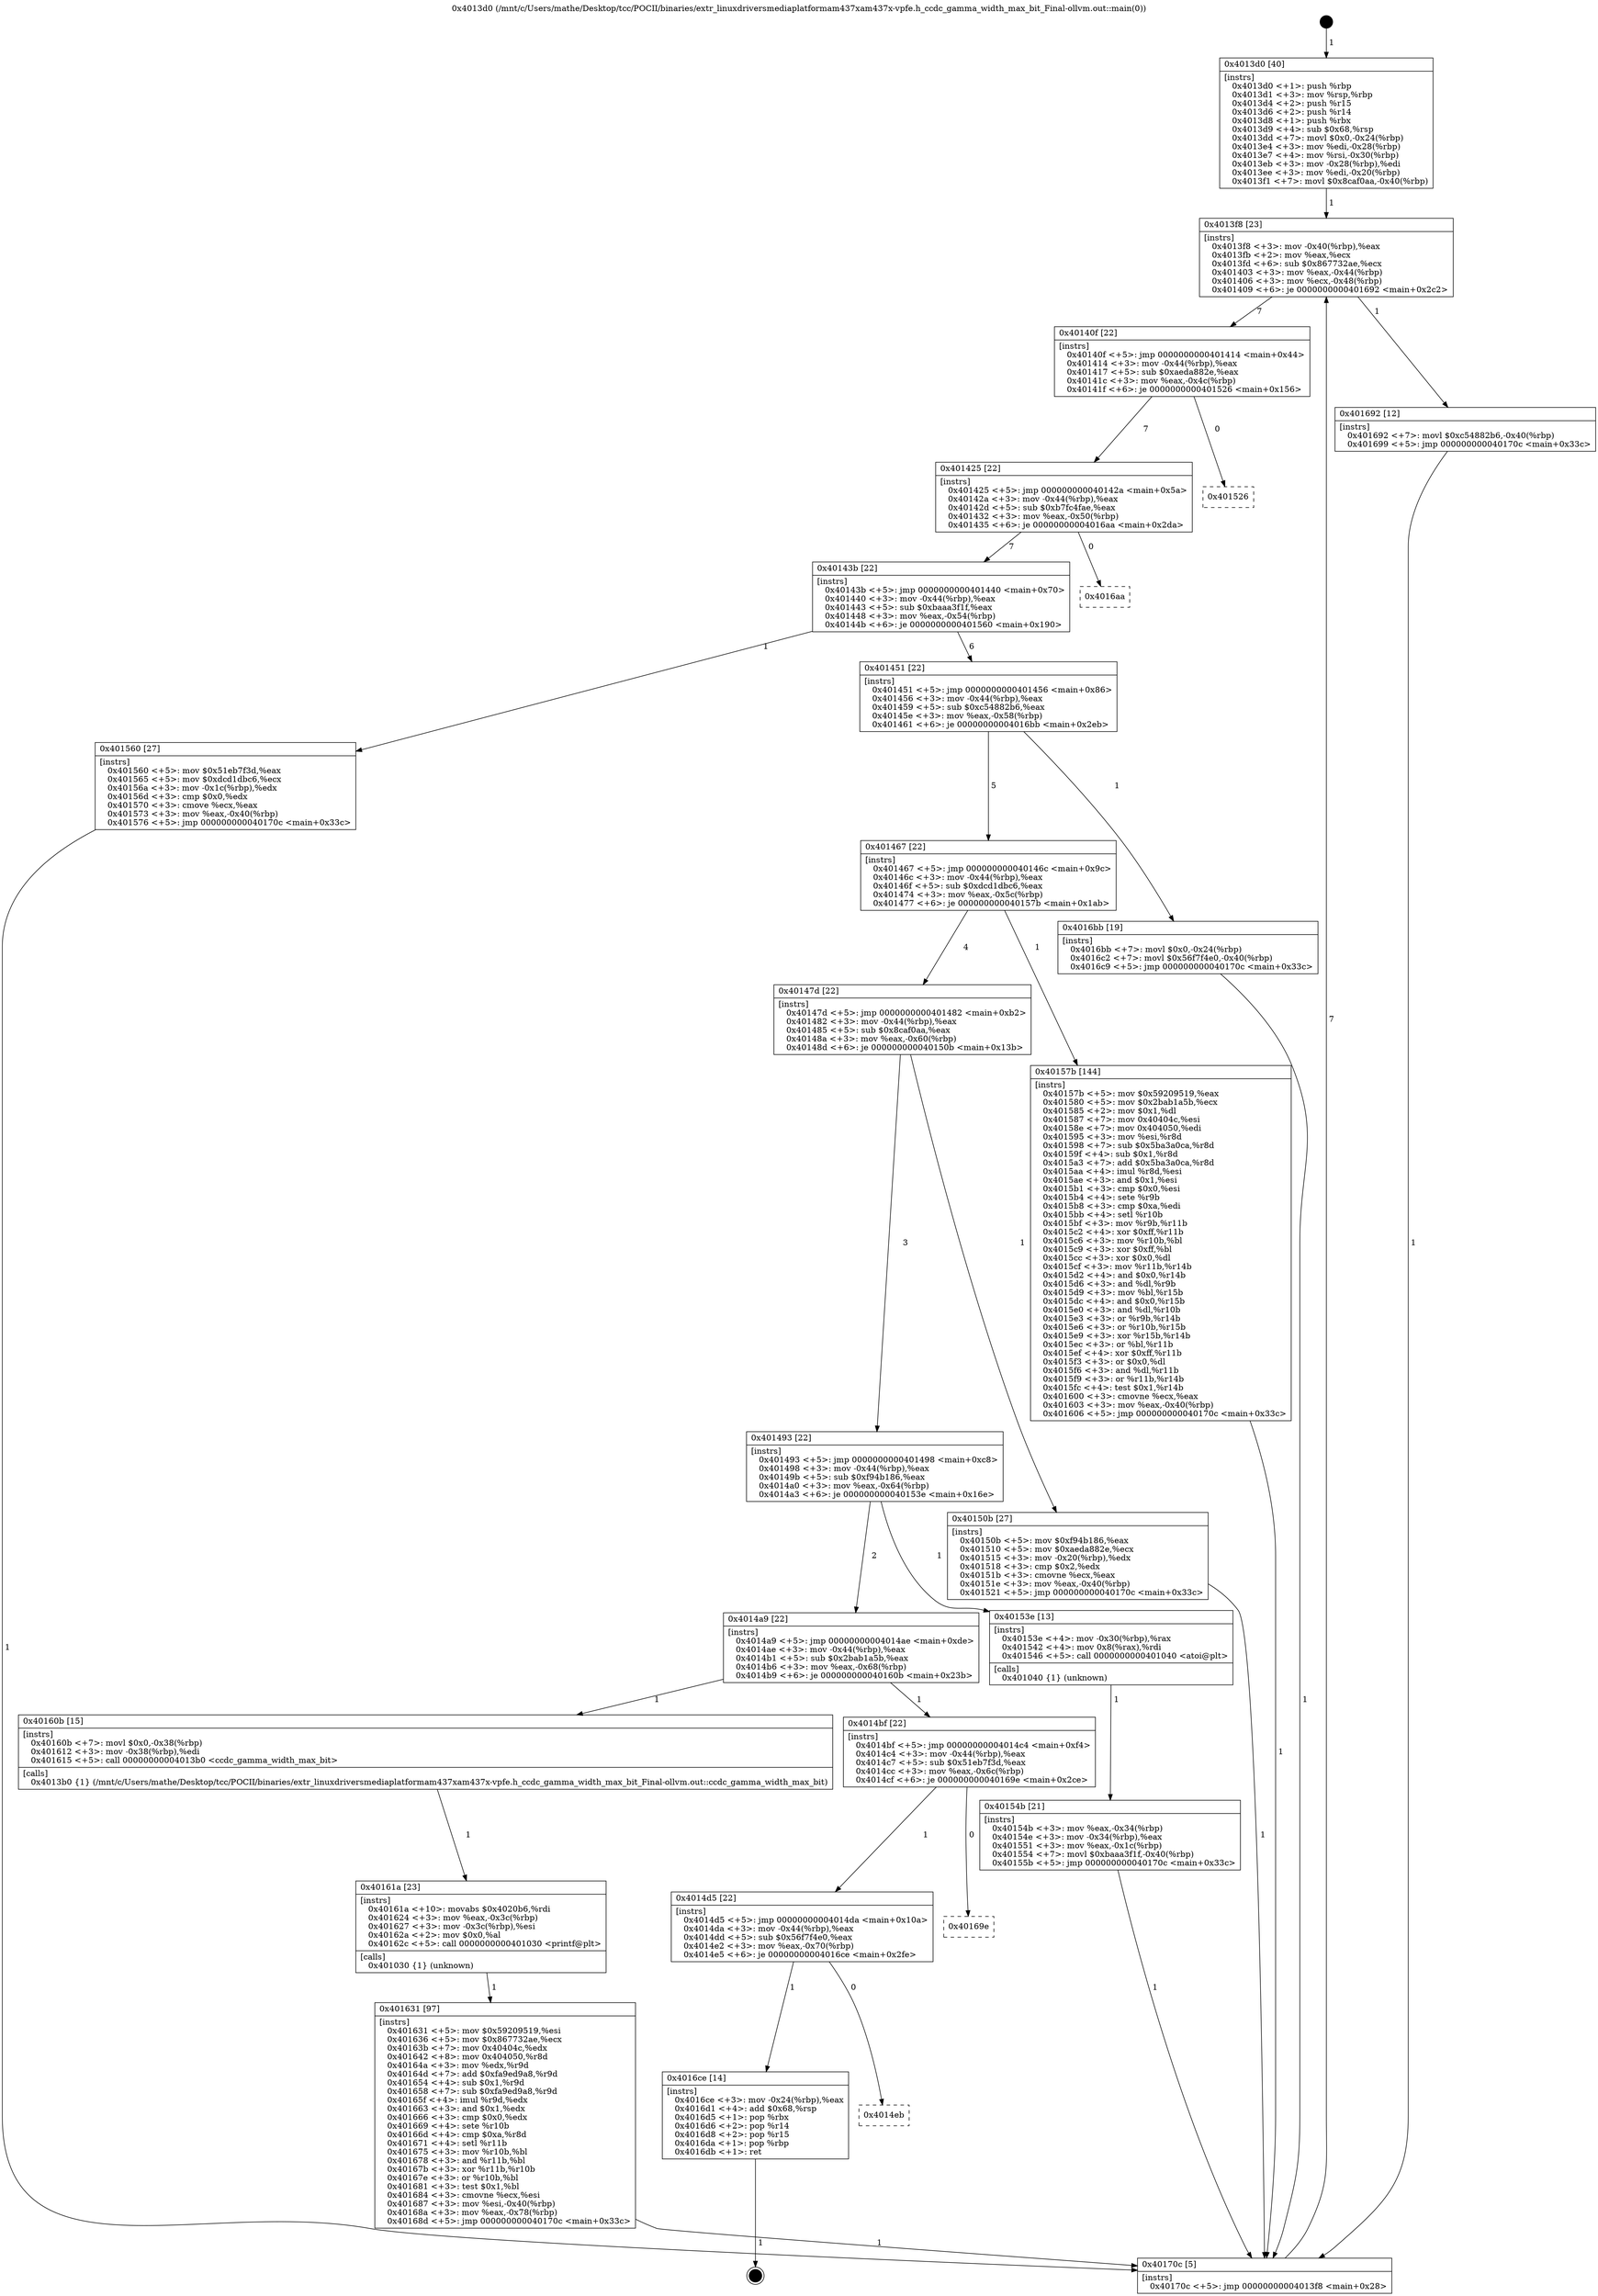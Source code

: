 digraph "0x4013d0" {
  label = "0x4013d0 (/mnt/c/Users/mathe/Desktop/tcc/POCII/binaries/extr_linuxdriversmediaplatformam437xam437x-vpfe.h_ccdc_gamma_width_max_bit_Final-ollvm.out::main(0))"
  labelloc = "t"
  node[shape=record]

  Entry [label="",width=0.3,height=0.3,shape=circle,fillcolor=black,style=filled]
  "0x4013f8" [label="{
     0x4013f8 [23]\l
     | [instrs]\l
     &nbsp;&nbsp;0x4013f8 \<+3\>: mov -0x40(%rbp),%eax\l
     &nbsp;&nbsp;0x4013fb \<+2\>: mov %eax,%ecx\l
     &nbsp;&nbsp;0x4013fd \<+6\>: sub $0x867732ae,%ecx\l
     &nbsp;&nbsp;0x401403 \<+3\>: mov %eax,-0x44(%rbp)\l
     &nbsp;&nbsp;0x401406 \<+3\>: mov %ecx,-0x48(%rbp)\l
     &nbsp;&nbsp;0x401409 \<+6\>: je 0000000000401692 \<main+0x2c2\>\l
  }"]
  "0x401692" [label="{
     0x401692 [12]\l
     | [instrs]\l
     &nbsp;&nbsp;0x401692 \<+7\>: movl $0xc54882b6,-0x40(%rbp)\l
     &nbsp;&nbsp;0x401699 \<+5\>: jmp 000000000040170c \<main+0x33c\>\l
  }"]
  "0x40140f" [label="{
     0x40140f [22]\l
     | [instrs]\l
     &nbsp;&nbsp;0x40140f \<+5\>: jmp 0000000000401414 \<main+0x44\>\l
     &nbsp;&nbsp;0x401414 \<+3\>: mov -0x44(%rbp),%eax\l
     &nbsp;&nbsp;0x401417 \<+5\>: sub $0xaeda882e,%eax\l
     &nbsp;&nbsp;0x40141c \<+3\>: mov %eax,-0x4c(%rbp)\l
     &nbsp;&nbsp;0x40141f \<+6\>: je 0000000000401526 \<main+0x156\>\l
  }"]
  Exit [label="",width=0.3,height=0.3,shape=circle,fillcolor=black,style=filled,peripheries=2]
  "0x401526" [label="{
     0x401526\l
  }", style=dashed]
  "0x401425" [label="{
     0x401425 [22]\l
     | [instrs]\l
     &nbsp;&nbsp;0x401425 \<+5\>: jmp 000000000040142a \<main+0x5a\>\l
     &nbsp;&nbsp;0x40142a \<+3\>: mov -0x44(%rbp),%eax\l
     &nbsp;&nbsp;0x40142d \<+5\>: sub $0xb7fc4fae,%eax\l
     &nbsp;&nbsp;0x401432 \<+3\>: mov %eax,-0x50(%rbp)\l
     &nbsp;&nbsp;0x401435 \<+6\>: je 00000000004016aa \<main+0x2da\>\l
  }"]
  "0x4014eb" [label="{
     0x4014eb\l
  }", style=dashed]
  "0x4016aa" [label="{
     0x4016aa\l
  }", style=dashed]
  "0x40143b" [label="{
     0x40143b [22]\l
     | [instrs]\l
     &nbsp;&nbsp;0x40143b \<+5\>: jmp 0000000000401440 \<main+0x70\>\l
     &nbsp;&nbsp;0x401440 \<+3\>: mov -0x44(%rbp),%eax\l
     &nbsp;&nbsp;0x401443 \<+5\>: sub $0xbaaa3f1f,%eax\l
     &nbsp;&nbsp;0x401448 \<+3\>: mov %eax,-0x54(%rbp)\l
     &nbsp;&nbsp;0x40144b \<+6\>: je 0000000000401560 \<main+0x190\>\l
  }"]
  "0x4016ce" [label="{
     0x4016ce [14]\l
     | [instrs]\l
     &nbsp;&nbsp;0x4016ce \<+3\>: mov -0x24(%rbp),%eax\l
     &nbsp;&nbsp;0x4016d1 \<+4\>: add $0x68,%rsp\l
     &nbsp;&nbsp;0x4016d5 \<+1\>: pop %rbx\l
     &nbsp;&nbsp;0x4016d6 \<+2\>: pop %r14\l
     &nbsp;&nbsp;0x4016d8 \<+2\>: pop %r15\l
     &nbsp;&nbsp;0x4016da \<+1\>: pop %rbp\l
     &nbsp;&nbsp;0x4016db \<+1\>: ret\l
  }"]
  "0x401560" [label="{
     0x401560 [27]\l
     | [instrs]\l
     &nbsp;&nbsp;0x401560 \<+5\>: mov $0x51eb7f3d,%eax\l
     &nbsp;&nbsp;0x401565 \<+5\>: mov $0xdcd1dbc6,%ecx\l
     &nbsp;&nbsp;0x40156a \<+3\>: mov -0x1c(%rbp),%edx\l
     &nbsp;&nbsp;0x40156d \<+3\>: cmp $0x0,%edx\l
     &nbsp;&nbsp;0x401570 \<+3\>: cmove %ecx,%eax\l
     &nbsp;&nbsp;0x401573 \<+3\>: mov %eax,-0x40(%rbp)\l
     &nbsp;&nbsp;0x401576 \<+5\>: jmp 000000000040170c \<main+0x33c\>\l
  }"]
  "0x401451" [label="{
     0x401451 [22]\l
     | [instrs]\l
     &nbsp;&nbsp;0x401451 \<+5\>: jmp 0000000000401456 \<main+0x86\>\l
     &nbsp;&nbsp;0x401456 \<+3\>: mov -0x44(%rbp),%eax\l
     &nbsp;&nbsp;0x401459 \<+5\>: sub $0xc54882b6,%eax\l
     &nbsp;&nbsp;0x40145e \<+3\>: mov %eax,-0x58(%rbp)\l
     &nbsp;&nbsp;0x401461 \<+6\>: je 00000000004016bb \<main+0x2eb\>\l
  }"]
  "0x4014d5" [label="{
     0x4014d5 [22]\l
     | [instrs]\l
     &nbsp;&nbsp;0x4014d5 \<+5\>: jmp 00000000004014da \<main+0x10a\>\l
     &nbsp;&nbsp;0x4014da \<+3\>: mov -0x44(%rbp),%eax\l
     &nbsp;&nbsp;0x4014dd \<+5\>: sub $0x56f7f4e0,%eax\l
     &nbsp;&nbsp;0x4014e2 \<+3\>: mov %eax,-0x70(%rbp)\l
     &nbsp;&nbsp;0x4014e5 \<+6\>: je 00000000004016ce \<main+0x2fe\>\l
  }"]
  "0x4016bb" [label="{
     0x4016bb [19]\l
     | [instrs]\l
     &nbsp;&nbsp;0x4016bb \<+7\>: movl $0x0,-0x24(%rbp)\l
     &nbsp;&nbsp;0x4016c2 \<+7\>: movl $0x56f7f4e0,-0x40(%rbp)\l
     &nbsp;&nbsp;0x4016c9 \<+5\>: jmp 000000000040170c \<main+0x33c\>\l
  }"]
  "0x401467" [label="{
     0x401467 [22]\l
     | [instrs]\l
     &nbsp;&nbsp;0x401467 \<+5\>: jmp 000000000040146c \<main+0x9c\>\l
     &nbsp;&nbsp;0x40146c \<+3\>: mov -0x44(%rbp),%eax\l
     &nbsp;&nbsp;0x40146f \<+5\>: sub $0xdcd1dbc6,%eax\l
     &nbsp;&nbsp;0x401474 \<+3\>: mov %eax,-0x5c(%rbp)\l
     &nbsp;&nbsp;0x401477 \<+6\>: je 000000000040157b \<main+0x1ab\>\l
  }"]
  "0x40169e" [label="{
     0x40169e\l
  }", style=dashed]
  "0x40157b" [label="{
     0x40157b [144]\l
     | [instrs]\l
     &nbsp;&nbsp;0x40157b \<+5\>: mov $0x59209519,%eax\l
     &nbsp;&nbsp;0x401580 \<+5\>: mov $0x2bab1a5b,%ecx\l
     &nbsp;&nbsp;0x401585 \<+2\>: mov $0x1,%dl\l
     &nbsp;&nbsp;0x401587 \<+7\>: mov 0x40404c,%esi\l
     &nbsp;&nbsp;0x40158e \<+7\>: mov 0x404050,%edi\l
     &nbsp;&nbsp;0x401595 \<+3\>: mov %esi,%r8d\l
     &nbsp;&nbsp;0x401598 \<+7\>: sub $0x5ba3a0ca,%r8d\l
     &nbsp;&nbsp;0x40159f \<+4\>: sub $0x1,%r8d\l
     &nbsp;&nbsp;0x4015a3 \<+7\>: add $0x5ba3a0ca,%r8d\l
     &nbsp;&nbsp;0x4015aa \<+4\>: imul %r8d,%esi\l
     &nbsp;&nbsp;0x4015ae \<+3\>: and $0x1,%esi\l
     &nbsp;&nbsp;0x4015b1 \<+3\>: cmp $0x0,%esi\l
     &nbsp;&nbsp;0x4015b4 \<+4\>: sete %r9b\l
     &nbsp;&nbsp;0x4015b8 \<+3\>: cmp $0xa,%edi\l
     &nbsp;&nbsp;0x4015bb \<+4\>: setl %r10b\l
     &nbsp;&nbsp;0x4015bf \<+3\>: mov %r9b,%r11b\l
     &nbsp;&nbsp;0x4015c2 \<+4\>: xor $0xff,%r11b\l
     &nbsp;&nbsp;0x4015c6 \<+3\>: mov %r10b,%bl\l
     &nbsp;&nbsp;0x4015c9 \<+3\>: xor $0xff,%bl\l
     &nbsp;&nbsp;0x4015cc \<+3\>: xor $0x0,%dl\l
     &nbsp;&nbsp;0x4015cf \<+3\>: mov %r11b,%r14b\l
     &nbsp;&nbsp;0x4015d2 \<+4\>: and $0x0,%r14b\l
     &nbsp;&nbsp;0x4015d6 \<+3\>: and %dl,%r9b\l
     &nbsp;&nbsp;0x4015d9 \<+3\>: mov %bl,%r15b\l
     &nbsp;&nbsp;0x4015dc \<+4\>: and $0x0,%r15b\l
     &nbsp;&nbsp;0x4015e0 \<+3\>: and %dl,%r10b\l
     &nbsp;&nbsp;0x4015e3 \<+3\>: or %r9b,%r14b\l
     &nbsp;&nbsp;0x4015e6 \<+3\>: or %r10b,%r15b\l
     &nbsp;&nbsp;0x4015e9 \<+3\>: xor %r15b,%r14b\l
     &nbsp;&nbsp;0x4015ec \<+3\>: or %bl,%r11b\l
     &nbsp;&nbsp;0x4015ef \<+4\>: xor $0xff,%r11b\l
     &nbsp;&nbsp;0x4015f3 \<+3\>: or $0x0,%dl\l
     &nbsp;&nbsp;0x4015f6 \<+3\>: and %dl,%r11b\l
     &nbsp;&nbsp;0x4015f9 \<+3\>: or %r11b,%r14b\l
     &nbsp;&nbsp;0x4015fc \<+4\>: test $0x1,%r14b\l
     &nbsp;&nbsp;0x401600 \<+3\>: cmovne %ecx,%eax\l
     &nbsp;&nbsp;0x401603 \<+3\>: mov %eax,-0x40(%rbp)\l
     &nbsp;&nbsp;0x401606 \<+5\>: jmp 000000000040170c \<main+0x33c\>\l
  }"]
  "0x40147d" [label="{
     0x40147d [22]\l
     | [instrs]\l
     &nbsp;&nbsp;0x40147d \<+5\>: jmp 0000000000401482 \<main+0xb2\>\l
     &nbsp;&nbsp;0x401482 \<+3\>: mov -0x44(%rbp),%eax\l
     &nbsp;&nbsp;0x401485 \<+5\>: sub $0x8caf0aa,%eax\l
     &nbsp;&nbsp;0x40148a \<+3\>: mov %eax,-0x60(%rbp)\l
     &nbsp;&nbsp;0x40148d \<+6\>: je 000000000040150b \<main+0x13b\>\l
  }"]
  "0x401631" [label="{
     0x401631 [97]\l
     | [instrs]\l
     &nbsp;&nbsp;0x401631 \<+5\>: mov $0x59209519,%esi\l
     &nbsp;&nbsp;0x401636 \<+5\>: mov $0x867732ae,%ecx\l
     &nbsp;&nbsp;0x40163b \<+7\>: mov 0x40404c,%edx\l
     &nbsp;&nbsp;0x401642 \<+8\>: mov 0x404050,%r8d\l
     &nbsp;&nbsp;0x40164a \<+3\>: mov %edx,%r9d\l
     &nbsp;&nbsp;0x40164d \<+7\>: add $0xfa9ed9a8,%r9d\l
     &nbsp;&nbsp;0x401654 \<+4\>: sub $0x1,%r9d\l
     &nbsp;&nbsp;0x401658 \<+7\>: sub $0xfa9ed9a8,%r9d\l
     &nbsp;&nbsp;0x40165f \<+4\>: imul %r9d,%edx\l
     &nbsp;&nbsp;0x401663 \<+3\>: and $0x1,%edx\l
     &nbsp;&nbsp;0x401666 \<+3\>: cmp $0x0,%edx\l
     &nbsp;&nbsp;0x401669 \<+4\>: sete %r10b\l
     &nbsp;&nbsp;0x40166d \<+4\>: cmp $0xa,%r8d\l
     &nbsp;&nbsp;0x401671 \<+4\>: setl %r11b\l
     &nbsp;&nbsp;0x401675 \<+3\>: mov %r10b,%bl\l
     &nbsp;&nbsp;0x401678 \<+3\>: and %r11b,%bl\l
     &nbsp;&nbsp;0x40167b \<+3\>: xor %r11b,%r10b\l
     &nbsp;&nbsp;0x40167e \<+3\>: or %r10b,%bl\l
     &nbsp;&nbsp;0x401681 \<+3\>: test $0x1,%bl\l
     &nbsp;&nbsp;0x401684 \<+3\>: cmovne %ecx,%esi\l
     &nbsp;&nbsp;0x401687 \<+3\>: mov %esi,-0x40(%rbp)\l
     &nbsp;&nbsp;0x40168a \<+3\>: mov %eax,-0x78(%rbp)\l
     &nbsp;&nbsp;0x40168d \<+5\>: jmp 000000000040170c \<main+0x33c\>\l
  }"]
  "0x40150b" [label="{
     0x40150b [27]\l
     | [instrs]\l
     &nbsp;&nbsp;0x40150b \<+5\>: mov $0xf94b186,%eax\l
     &nbsp;&nbsp;0x401510 \<+5\>: mov $0xaeda882e,%ecx\l
     &nbsp;&nbsp;0x401515 \<+3\>: mov -0x20(%rbp),%edx\l
     &nbsp;&nbsp;0x401518 \<+3\>: cmp $0x2,%edx\l
     &nbsp;&nbsp;0x40151b \<+3\>: cmovne %ecx,%eax\l
     &nbsp;&nbsp;0x40151e \<+3\>: mov %eax,-0x40(%rbp)\l
     &nbsp;&nbsp;0x401521 \<+5\>: jmp 000000000040170c \<main+0x33c\>\l
  }"]
  "0x401493" [label="{
     0x401493 [22]\l
     | [instrs]\l
     &nbsp;&nbsp;0x401493 \<+5\>: jmp 0000000000401498 \<main+0xc8\>\l
     &nbsp;&nbsp;0x401498 \<+3\>: mov -0x44(%rbp),%eax\l
     &nbsp;&nbsp;0x40149b \<+5\>: sub $0xf94b186,%eax\l
     &nbsp;&nbsp;0x4014a0 \<+3\>: mov %eax,-0x64(%rbp)\l
     &nbsp;&nbsp;0x4014a3 \<+6\>: je 000000000040153e \<main+0x16e\>\l
  }"]
  "0x40170c" [label="{
     0x40170c [5]\l
     | [instrs]\l
     &nbsp;&nbsp;0x40170c \<+5\>: jmp 00000000004013f8 \<main+0x28\>\l
  }"]
  "0x4013d0" [label="{
     0x4013d0 [40]\l
     | [instrs]\l
     &nbsp;&nbsp;0x4013d0 \<+1\>: push %rbp\l
     &nbsp;&nbsp;0x4013d1 \<+3\>: mov %rsp,%rbp\l
     &nbsp;&nbsp;0x4013d4 \<+2\>: push %r15\l
     &nbsp;&nbsp;0x4013d6 \<+2\>: push %r14\l
     &nbsp;&nbsp;0x4013d8 \<+1\>: push %rbx\l
     &nbsp;&nbsp;0x4013d9 \<+4\>: sub $0x68,%rsp\l
     &nbsp;&nbsp;0x4013dd \<+7\>: movl $0x0,-0x24(%rbp)\l
     &nbsp;&nbsp;0x4013e4 \<+3\>: mov %edi,-0x28(%rbp)\l
     &nbsp;&nbsp;0x4013e7 \<+4\>: mov %rsi,-0x30(%rbp)\l
     &nbsp;&nbsp;0x4013eb \<+3\>: mov -0x28(%rbp),%edi\l
     &nbsp;&nbsp;0x4013ee \<+3\>: mov %edi,-0x20(%rbp)\l
     &nbsp;&nbsp;0x4013f1 \<+7\>: movl $0x8caf0aa,-0x40(%rbp)\l
  }"]
  "0x40161a" [label="{
     0x40161a [23]\l
     | [instrs]\l
     &nbsp;&nbsp;0x40161a \<+10\>: movabs $0x4020b6,%rdi\l
     &nbsp;&nbsp;0x401624 \<+3\>: mov %eax,-0x3c(%rbp)\l
     &nbsp;&nbsp;0x401627 \<+3\>: mov -0x3c(%rbp),%esi\l
     &nbsp;&nbsp;0x40162a \<+2\>: mov $0x0,%al\l
     &nbsp;&nbsp;0x40162c \<+5\>: call 0000000000401030 \<printf@plt\>\l
     | [calls]\l
     &nbsp;&nbsp;0x401030 \{1\} (unknown)\l
  }"]
  "0x40153e" [label="{
     0x40153e [13]\l
     | [instrs]\l
     &nbsp;&nbsp;0x40153e \<+4\>: mov -0x30(%rbp),%rax\l
     &nbsp;&nbsp;0x401542 \<+4\>: mov 0x8(%rax),%rdi\l
     &nbsp;&nbsp;0x401546 \<+5\>: call 0000000000401040 \<atoi@plt\>\l
     | [calls]\l
     &nbsp;&nbsp;0x401040 \{1\} (unknown)\l
  }"]
  "0x4014a9" [label="{
     0x4014a9 [22]\l
     | [instrs]\l
     &nbsp;&nbsp;0x4014a9 \<+5\>: jmp 00000000004014ae \<main+0xde\>\l
     &nbsp;&nbsp;0x4014ae \<+3\>: mov -0x44(%rbp),%eax\l
     &nbsp;&nbsp;0x4014b1 \<+5\>: sub $0x2bab1a5b,%eax\l
     &nbsp;&nbsp;0x4014b6 \<+3\>: mov %eax,-0x68(%rbp)\l
     &nbsp;&nbsp;0x4014b9 \<+6\>: je 000000000040160b \<main+0x23b\>\l
  }"]
  "0x40154b" [label="{
     0x40154b [21]\l
     | [instrs]\l
     &nbsp;&nbsp;0x40154b \<+3\>: mov %eax,-0x34(%rbp)\l
     &nbsp;&nbsp;0x40154e \<+3\>: mov -0x34(%rbp),%eax\l
     &nbsp;&nbsp;0x401551 \<+3\>: mov %eax,-0x1c(%rbp)\l
     &nbsp;&nbsp;0x401554 \<+7\>: movl $0xbaaa3f1f,-0x40(%rbp)\l
     &nbsp;&nbsp;0x40155b \<+5\>: jmp 000000000040170c \<main+0x33c\>\l
  }"]
  "0x4014bf" [label="{
     0x4014bf [22]\l
     | [instrs]\l
     &nbsp;&nbsp;0x4014bf \<+5\>: jmp 00000000004014c4 \<main+0xf4\>\l
     &nbsp;&nbsp;0x4014c4 \<+3\>: mov -0x44(%rbp),%eax\l
     &nbsp;&nbsp;0x4014c7 \<+5\>: sub $0x51eb7f3d,%eax\l
     &nbsp;&nbsp;0x4014cc \<+3\>: mov %eax,-0x6c(%rbp)\l
     &nbsp;&nbsp;0x4014cf \<+6\>: je 000000000040169e \<main+0x2ce\>\l
  }"]
  "0x40160b" [label="{
     0x40160b [15]\l
     | [instrs]\l
     &nbsp;&nbsp;0x40160b \<+7\>: movl $0x0,-0x38(%rbp)\l
     &nbsp;&nbsp;0x401612 \<+3\>: mov -0x38(%rbp),%edi\l
     &nbsp;&nbsp;0x401615 \<+5\>: call 00000000004013b0 \<ccdc_gamma_width_max_bit\>\l
     | [calls]\l
     &nbsp;&nbsp;0x4013b0 \{1\} (/mnt/c/Users/mathe/Desktop/tcc/POCII/binaries/extr_linuxdriversmediaplatformam437xam437x-vpfe.h_ccdc_gamma_width_max_bit_Final-ollvm.out::ccdc_gamma_width_max_bit)\l
  }"]
  Entry -> "0x4013d0" [label=" 1"]
  "0x4013f8" -> "0x401692" [label=" 1"]
  "0x4013f8" -> "0x40140f" [label=" 7"]
  "0x4016ce" -> Exit [label=" 1"]
  "0x40140f" -> "0x401526" [label=" 0"]
  "0x40140f" -> "0x401425" [label=" 7"]
  "0x4014d5" -> "0x4014eb" [label=" 0"]
  "0x401425" -> "0x4016aa" [label=" 0"]
  "0x401425" -> "0x40143b" [label=" 7"]
  "0x4014d5" -> "0x4016ce" [label=" 1"]
  "0x40143b" -> "0x401560" [label=" 1"]
  "0x40143b" -> "0x401451" [label=" 6"]
  "0x4014bf" -> "0x4014d5" [label=" 1"]
  "0x401451" -> "0x4016bb" [label=" 1"]
  "0x401451" -> "0x401467" [label=" 5"]
  "0x4014bf" -> "0x40169e" [label=" 0"]
  "0x401467" -> "0x40157b" [label=" 1"]
  "0x401467" -> "0x40147d" [label=" 4"]
  "0x4016bb" -> "0x40170c" [label=" 1"]
  "0x40147d" -> "0x40150b" [label=" 1"]
  "0x40147d" -> "0x401493" [label=" 3"]
  "0x40150b" -> "0x40170c" [label=" 1"]
  "0x4013d0" -> "0x4013f8" [label=" 1"]
  "0x40170c" -> "0x4013f8" [label=" 7"]
  "0x401692" -> "0x40170c" [label=" 1"]
  "0x401493" -> "0x40153e" [label=" 1"]
  "0x401493" -> "0x4014a9" [label=" 2"]
  "0x40153e" -> "0x40154b" [label=" 1"]
  "0x40154b" -> "0x40170c" [label=" 1"]
  "0x401560" -> "0x40170c" [label=" 1"]
  "0x40157b" -> "0x40170c" [label=" 1"]
  "0x401631" -> "0x40170c" [label=" 1"]
  "0x4014a9" -> "0x40160b" [label=" 1"]
  "0x4014a9" -> "0x4014bf" [label=" 1"]
  "0x40160b" -> "0x40161a" [label=" 1"]
  "0x40161a" -> "0x401631" [label=" 1"]
}
